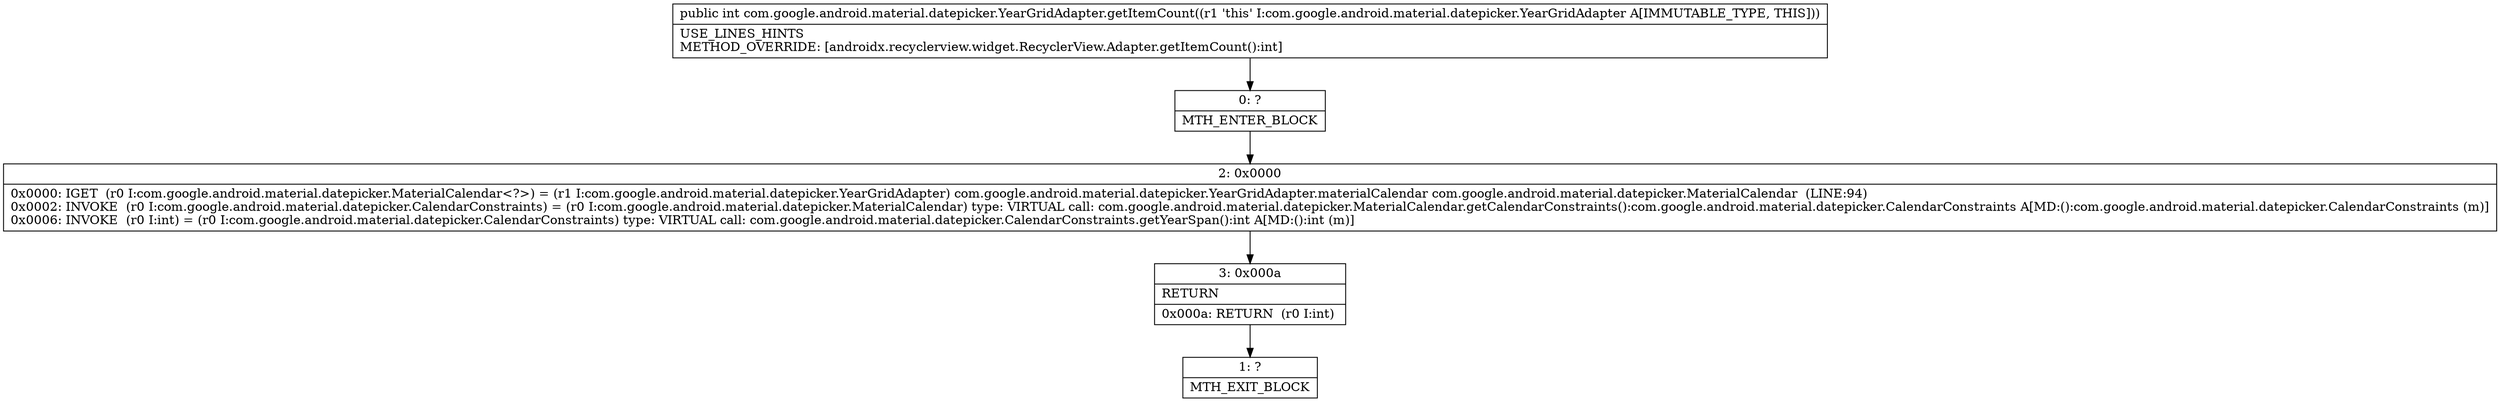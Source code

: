 digraph "CFG forcom.google.android.material.datepicker.YearGridAdapter.getItemCount()I" {
Node_0 [shape=record,label="{0\:\ ?|MTH_ENTER_BLOCK\l}"];
Node_2 [shape=record,label="{2\:\ 0x0000|0x0000: IGET  (r0 I:com.google.android.material.datepicker.MaterialCalendar\<?\>) = (r1 I:com.google.android.material.datepicker.YearGridAdapter) com.google.android.material.datepicker.YearGridAdapter.materialCalendar com.google.android.material.datepicker.MaterialCalendar  (LINE:94)\l0x0002: INVOKE  (r0 I:com.google.android.material.datepicker.CalendarConstraints) = (r0 I:com.google.android.material.datepicker.MaterialCalendar) type: VIRTUAL call: com.google.android.material.datepicker.MaterialCalendar.getCalendarConstraints():com.google.android.material.datepicker.CalendarConstraints A[MD:():com.google.android.material.datepicker.CalendarConstraints (m)]\l0x0006: INVOKE  (r0 I:int) = (r0 I:com.google.android.material.datepicker.CalendarConstraints) type: VIRTUAL call: com.google.android.material.datepicker.CalendarConstraints.getYearSpan():int A[MD:():int (m)]\l}"];
Node_3 [shape=record,label="{3\:\ 0x000a|RETURN\l|0x000a: RETURN  (r0 I:int) \l}"];
Node_1 [shape=record,label="{1\:\ ?|MTH_EXIT_BLOCK\l}"];
MethodNode[shape=record,label="{public int com.google.android.material.datepicker.YearGridAdapter.getItemCount((r1 'this' I:com.google.android.material.datepicker.YearGridAdapter A[IMMUTABLE_TYPE, THIS]))  | USE_LINES_HINTS\lMETHOD_OVERRIDE: [androidx.recyclerview.widget.RecyclerView.Adapter.getItemCount():int]\l}"];
MethodNode -> Node_0;Node_0 -> Node_2;
Node_2 -> Node_3;
Node_3 -> Node_1;
}

